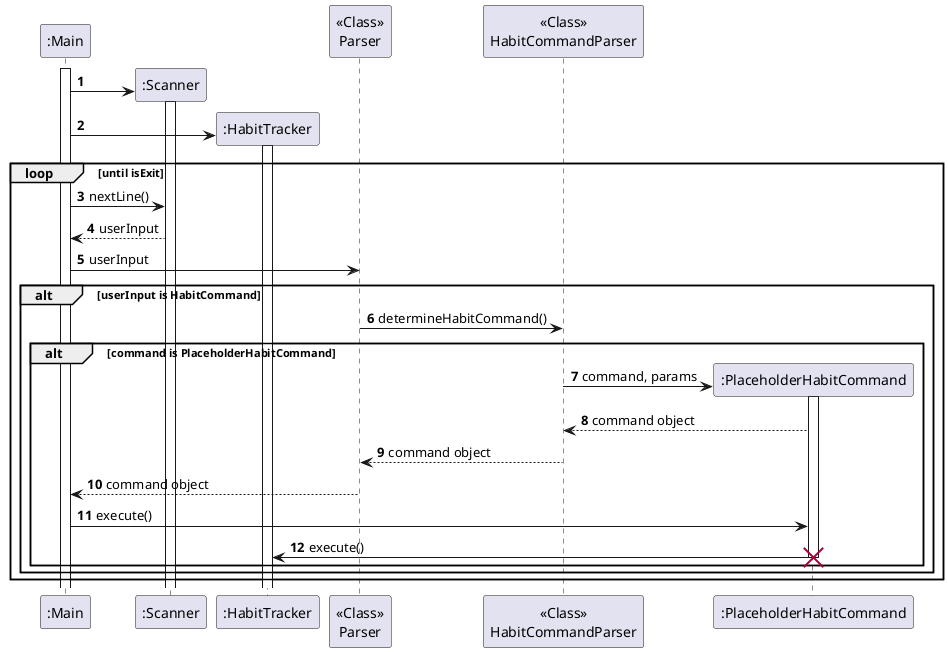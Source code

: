 @startuml
'https://plantuml.com/sequence-diagram

autonumber

participant ":Main" as Main
participant ":Scanner" as Scanner
participant ":HabitTracker" as HabitTracker
participant "<<Class>>\nParser" as Parser
participant "<<Class>>\nHabitCommandParser" as HabitCommandParser
participant ":PlaceholderHabitCommand" as PlaceholderHabitCommand

activate Main

create Scanner
Main -> Scanner
activate Scanner

create HabitTracker
Main -> HabitTracker
activate HabitTracker

loop until isExit
    Main -> Scanner: nextLine()
    Scanner --> Main: userInput
    Main -> Parser: userInput

    alt userInput is HabitCommand
        Parser -> HabitCommandParser: determineHabitCommand()
        alt command is PlaceholderHabitCommand
            create PlaceholderHabitCommand
            HabitCommandParser -> PlaceholderHabitCommand: command, params
            activate PlaceholderHabitCommand
            PlaceholderHabitCommand --> HabitCommandParser: command object
            HabitCommandParser --> Parser: command object
            Parser --> Main: command object
            Main -> PlaceholderHabitCommand: execute()
            PlaceholderHabitCommand -> HabitTracker: execute()
            destroy PlaceholderHabitCommand
        end
    end
end


@enduml
